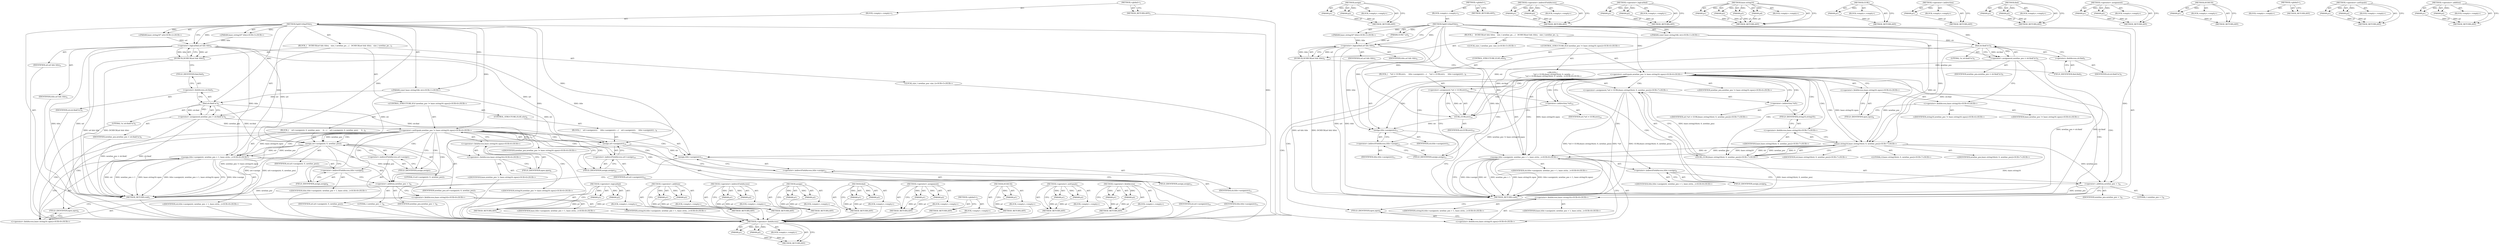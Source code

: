 digraph "&lt;operator&gt;.addition" {
vulnerable_112 [label=<(METHOD,&lt;operator&gt;.fieldAccess)>];
vulnerable_113 [label=<(PARAM,p1)>];
vulnerable_114 [label=<(PARAM,p2)>];
vulnerable_115 [label=<(BLOCK,&lt;empty&gt;,&lt;empty&gt;)>];
vulnerable_116 [label=<(METHOD_RETURN,ANY)>];
vulnerable_6 [label=<(METHOD,&lt;global&gt;)<SUB>1</SUB>>];
vulnerable_7 [label=<(BLOCK,&lt;empty&gt;,&lt;empty&gt;)<SUB>1</SUB>>];
vulnerable_8 [label=<(METHOD,SplitUrlAndTitle)<SUB>1</SUB>>];
vulnerable_9 [label="<(PARAM,const base::string16&amp; str)<SUB>1</SUB>>"];
vulnerable_10 [label="<(PARAM,base::string16* url)<SUB>2</SUB>>"];
vulnerable_11 [label="<(PARAM,base::string16* title)<SUB>3</SUB>>"];
vulnerable_12 [label=<(BLOCK,{
   DCHECK(url &amp;&amp; title);
   size_t newline_po...,{
   DCHECK(url &amp;&amp; title);
   size_t newline_po...)<SUB>3</SUB>>];
vulnerable_13 [label=<(DCHECK,DCHECK(url &amp;&amp; title))<SUB>4</SUB>>];
vulnerable_14 [label=<(&lt;operator&gt;.logicalAnd,url &amp;&amp; title)<SUB>4</SUB>>];
vulnerable_15 [label=<(IDENTIFIER,url,url &amp;&amp; title)<SUB>4</SUB>>];
vulnerable_16 [label=<(IDENTIFIER,title,url &amp;&amp; title)<SUB>4</SUB>>];
vulnerable_17 [label="<(LOCAL,size_t newline_pos: size_t)<SUB>5</SUB>>"];
vulnerable_18 [label=<(&lt;operator&gt;.assignment,newline_pos = str.find('\n'))<SUB>5</SUB>>];
vulnerable_19 [label=<(IDENTIFIER,newline_pos,newline_pos = str.find('\n'))<SUB>5</SUB>>];
vulnerable_20 [label=<(find,str.find('\n'))<SUB>5</SUB>>];
vulnerable_21 [label=<(&lt;operator&gt;.fieldAccess,str.find)<SUB>5</SUB>>];
vulnerable_22 [label=<(IDENTIFIER,str,str.find('\n'))<SUB>5</SUB>>];
vulnerable_23 [label=<(FIELD_IDENTIFIER,find,find)<SUB>5</SUB>>];
vulnerable_24 [label=<(LITERAL,'\n',str.find('\n'))<SUB>5</SUB>>];
vulnerable_25 [label="<(CONTROL_STRUCTURE,IF,if (newline_pos != base::string16::npos))<SUB>6</SUB>>"];
vulnerable_26 [label="<(&lt;operator&gt;.notEquals,newline_pos != base::string16::npos)<SUB>6</SUB>>"];
vulnerable_27 [label="<(IDENTIFIER,newline_pos,newline_pos != base::string16::npos)<SUB>6</SUB>>"];
vulnerable_28 [label="<(&lt;operator&gt;.fieldAccess,base::string16::npos)<SUB>6</SUB>>"];
vulnerable_29 [label="<(&lt;operator&gt;.fieldAccess,base::string16)<SUB>6</SUB>>"];
vulnerable_30 [label="<(IDENTIFIER,base,newline_pos != base::string16::npos)<SUB>6</SUB>>"];
vulnerable_31 [label="<(IDENTIFIER,string16,newline_pos != base::string16::npos)<SUB>6</SUB>>"];
vulnerable_32 [label=<(FIELD_IDENTIFIER,npos,npos)<SUB>6</SUB>>];
vulnerable_33 [label=<(BLOCK,{
    url-&gt;assign(str, 0, newline_pos);
     ti...,{
    url-&gt;assign(str, 0, newline_pos);
     ti...)<SUB>6</SUB>>];
vulnerable_34 [label=<(assign,url-&gt;assign(str, 0, newline_pos))<SUB>7</SUB>>];
vulnerable_35 [label=<(&lt;operator&gt;.indirectFieldAccess,url-&gt;assign)<SUB>7</SUB>>];
vulnerable_36 [label=<(IDENTIFIER,url,url-&gt;assign(str, 0, newline_pos))<SUB>7</SUB>>];
vulnerable_37 [label=<(FIELD_IDENTIFIER,assign,assign)<SUB>7</SUB>>];
vulnerable_38 [label=<(IDENTIFIER,str,url-&gt;assign(str, 0, newline_pos))<SUB>7</SUB>>];
vulnerable_39 [label=<(LITERAL,0,url-&gt;assign(str, 0, newline_pos))<SUB>7</SUB>>];
vulnerable_40 [label=<(IDENTIFIER,newline_pos,url-&gt;assign(str, 0, newline_pos))<SUB>7</SUB>>];
vulnerable_41 [label="<(assign,title-&gt;assign(str, newline_pos + 1, base::strin...)<SUB>8</SUB>>"];
vulnerable_42 [label=<(&lt;operator&gt;.indirectFieldAccess,title-&gt;assign)<SUB>8</SUB>>];
vulnerable_43 [label="<(IDENTIFIER,title,title-&gt;assign(str, newline_pos + 1, base::strin...)<SUB>8</SUB>>"];
vulnerable_44 [label=<(FIELD_IDENTIFIER,assign,assign)<SUB>8</SUB>>];
vulnerable_45 [label="<(IDENTIFIER,str,title-&gt;assign(str, newline_pos + 1, base::strin...)<SUB>8</SUB>>"];
vulnerable_46 [label=<(&lt;operator&gt;.addition,newline_pos + 1)<SUB>8</SUB>>];
vulnerable_47 [label=<(IDENTIFIER,newline_pos,newline_pos + 1)<SUB>8</SUB>>];
vulnerable_48 [label=<(LITERAL,1,newline_pos + 1)<SUB>8</SUB>>];
vulnerable_49 [label="<(&lt;operator&gt;.fieldAccess,base::string16::npos)<SUB>8</SUB>>"];
vulnerable_50 [label="<(&lt;operator&gt;.fieldAccess,base::string16)<SUB>8</SUB>>"];
vulnerable_51 [label="<(IDENTIFIER,base,title-&gt;assign(str, newline_pos + 1, base::strin...)<SUB>8</SUB>>"];
vulnerable_52 [label="<(IDENTIFIER,string16,title-&gt;assign(str, newline_pos + 1, base::strin...)<SUB>8</SUB>>"];
vulnerable_53 [label=<(FIELD_IDENTIFIER,npos,npos)<SUB>8</SUB>>];
vulnerable_54 [label=<(CONTROL_STRUCTURE,ELSE,else)<SUB>9</SUB>>];
vulnerable_55 [label=<(BLOCK,{
    url-&gt;assign(str);
     title-&gt;assign(str)...,{
    url-&gt;assign(str);
     title-&gt;assign(str)...)<SUB>9</SUB>>];
vulnerable_56 [label=<(assign,url-&gt;assign(str))<SUB>10</SUB>>];
vulnerable_57 [label=<(&lt;operator&gt;.indirectFieldAccess,url-&gt;assign)<SUB>10</SUB>>];
vulnerable_58 [label=<(IDENTIFIER,url,url-&gt;assign(str))<SUB>10</SUB>>];
vulnerable_59 [label=<(FIELD_IDENTIFIER,assign,assign)<SUB>10</SUB>>];
vulnerable_60 [label=<(IDENTIFIER,str,url-&gt;assign(str))<SUB>10</SUB>>];
vulnerable_61 [label=<(assign,title-&gt;assign(str))<SUB>11</SUB>>];
vulnerable_62 [label=<(&lt;operator&gt;.indirectFieldAccess,title-&gt;assign)<SUB>11</SUB>>];
vulnerable_63 [label=<(IDENTIFIER,title,title-&gt;assign(str))<SUB>11</SUB>>];
vulnerable_64 [label=<(FIELD_IDENTIFIER,assign,assign)<SUB>11</SUB>>];
vulnerable_65 [label=<(IDENTIFIER,str,title-&gt;assign(str))<SUB>11</SUB>>];
vulnerable_66 [label=<(METHOD_RETURN,void)<SUB>1</SUB>>];
vulnerable_68 [label=<(METHOD_RETURN,ANY)<SUB>1</SUB>>];
vulnerable_97 [label=<(METHOD,&lt;operator&gt;.logicalAnd)>];
vulnerable_98 [label=<(PARAM,p1)>];
vulnerable_99 [label=<(PARAM,p2)>];
vulnerable_100 [label=<(BLOCK,&lt;empty&gt;,&lt;empty&gt;)>];
vulnerable_101 [label=<(METHOD_RETURN,ANY)>];
vulnerable_132 [label=<(METHOD,&lt;operator&gt;.addition)>];
vulnerable_133 [label=<(PARAM,p1)>];
vulnerable_134 [label=<(PARAM,p2)>];
vulnerable_135 [label=<(BLOCK,&lt;empty&gt;,&lt;empty&gt;)>];
vulnerable_136 [label=<(METHOD_RETURN,ANY)>];
vulnerable_127 [label=<(METHOD,&lt;operator&gt;.indirectFieldAccess)>];
vulnerable_128 [label=<(PARAM,p1)>];
vulnerable_129 [label=<(PARAM,p2)>];
vulnerable_130 [label=<(BLOCK,&lt;empty&gt;,&lt;empty&gt;)>];
vulnerable_131 [label=<(METHOD_RETURN,ANY)>];
vulnerable_122 [label=<(METHOD,assign)>];
vulnerable_123 [label=<(PARAM,p1)>];
vulnerable_124 [label=<(PARAM,p2)>];
vulnerable_125 [label=<(BLOCK,&lt;empty&gt;,&lt;empty&gt;)>];
vulnerable_126 [label=<(METHOD_RETURN,ANY)>];
vulnerable_107 [label=<(METHOD,find)>];
vulnerable_108 [label=<(PARAM,p1)>];
vulnerable_109 [label=<(PARAM,p2)>];
vulnerable_110 [label=<(BLOCK,&lt;empty&gt;,&lt;empty&gt;)>];
vulnerable_111 [label=<(METHOD_RETURN,ANY)>];
vulnerable_102 [label=<(METHOD,&lt;operator&gt;.assignment)>];
vulnerable_103 [label=<(PARAM,p1)>];
vulnerable_104 [label=<(PARAM,p2)>];
vulnerable_105 [label=<(BLOCK,&lt;empty&gt;,&lt;empty&gt;)>];
vulnerable_106 [label=<(METHOD_RETURN,ANY)>];
vulnerable_93 [label=<(METHOD,DCHECK)>];
vulnerable_94 [label=<(PARAM,p1)>];
vulnerable_95 [label=<(BLOCK,&lt;empty&gt;,&lt;empty&gt;)>];
vulnerable_96 [label=<(METHOD_RETURN,ANY)>];
vulnerable_87 [label=<(METHOD,&lt;global&gt;)<SUB>1</SUB>>];
vulnerable_88 [label=<(BLOCK,&lt;empty&gt;,&lt;empty&gt;)>];
vulnerable_89 [label=<(METHOD_RETURN,ANY)>];
vulnerable_117 [label=<(METHOD,&lt;operator&gt;.notEquals)>];
vulnerable_118 [label=<(PARAM,p1)>];
vulnerable_119 [label=<(PARAM,p2)>];
vulnerable_120 [label=<(BLOCK,&lt;empty&gt;,&lt;empty&gt;)>];
vulnerable_121 [label=<(METHOD_RETURN,ANY)>];
fixed_120 [label=<(METHOD,&lt;operator&gt;.fieldAccess)>];
fixed_121 [label=<(PARAM,p1)>];
fixed_122 [label=<(PARAM,p2)>];
fixed_123 [label=<(BLOCK,&lt;empty&gt;,&lt;empty&gt;)>];
fixed_124 [label=<(METHOD_RETURN,ANY)>];
fixed_145 [label=<(METHOD,assign)>];
fixed_146 [label=<(PARAM,p1)>];
fixed_147 [label=<(PARAM,p2)>];
fixed_148 [label=<(BLOCK,&lt;empty&gt;,&lt;empty&gt;)>];
fixed_149 [label=<(METHOD_RETURN,ANY)>];
fixed_6 [label=<(METHOD,&lt;global&gt;)<SUB>1</SUB>>];
fixed_7 [label=<(BLOCK,&lt;empty&gt;,&lt;empty&gt;)<SUB>1</SUB>>];
fixed_8 [label=<(METHOD,SplitUrlAndTitle)<SUB>1</SUB>>];
fixed_9 [label="<(PARAM,const base::string16&amp; str)<SUB>1</SUB>>"];
fixed_10 [label=<(PARAM,GURL* url)<SUB>2</SUB>>];
fixed_11 [label="<(PARAM,base::string16* title)<SUB>3</SUB>>"];
fixed_12 [label=<(BLOCK,{
   DCHECK(url &amp;&amp; title);
   size_t newline_po...,{
   DCHECK(url &amp;&amp; title);
   size_t newline_po...)<SUB>3</SUB>>];
fixed_13 [label=<(DCHECK,DCHECK(url &amp;&amp; title))<SUB>4</SUB>>];
fixed_14 [label=<(&lt;operator&gt;.logicalAnd,url &amp;&amp; title)<SUB>4</SUB>>];
fixed_15 [label=<(IDENTIFIER,url,url &amp;&amp; title)<SUB>4</SUB>>];
fixed_16 [label=<(IDENTIFIER,title,url &amp;&amp; title)<SUB>4</SUB>>];
fixed_17 [label="<(LOCAL,size_t newline_pos: size_t)<SUB>5</SUB>>"];
fixed_18 [label=<(&lt;operator&gt;.assignment,newline_pos = str.find('\n'))<SUB>5</SUB>>];
fixed_19 [label=<(IDENTIFIER,newline_pos,newline_pos = str.find('\n'))<SUB>5</SUB>>];
fixed_20 [label=<(find,str.find('\n'))<SUB>5</SUB>>];
fixed_21 [label=<(&lt;operator&gt;.fieldAccess,str.find)<SUB>5</SUB>>];
fixed_22 [label=<(IDENTIFIER,str,str.find('\n'))<SUB>5</SUB>>];
fixed_23 [label=<(FIELD_IDENTIFIER,find,find)<SUB>5</SUB>>];
fixed_24 [label=<(LITERAL,'\n',str.find('\n'))<SUB>5</SUB>>];
fixed_25 [label="<(CONTROL_STRUCTURE,IF,if (newline_pos != base::string16::npos))<SUB>6</SUB>>"];
fixed_26 [label="<(&lt;operator&gt;.notEquals,newline_pos != base::string16::npos)<SUB>6</SUB>>"];
fixed_27 [label="<(IDENTIFIER,newline_pos,newline_pos != base::string16::npos)<SUB>6</SUB>>"];
fixed_28 [label="<(&lt;operator&gt;.fieldAccess,base::string16::npos)<SUB>6</SUB>>"];
fixed_29 [label="<(&lt;operator&gt;.fieldAccess,base::string16)<SUB>6</SUB>>"];
fixed_30 [label="<(IDENTIFIER,base,newline_pos != base::string16::npos)<SUB>6</SUB>>"];
fixed_31 [label="<(IDENTIFIER,string16,newline_pos != base::string16::npos)<SUB>6</SUB>>"];
fixed_32 [label=<(FIELD_IDENTIFIER,npos,npos)<SUB>6</SUB>>];
fixed_33 [label="<(BLOCK,{
    *url = GURL(base::string16(str, 0, newlin...,{
    *url = GURL(base::string16(str, 0, newlin...)<SUB>6</SUB>>"];
fixed_34 [label="<(&lt;operator&gt;.assignment,*url = GURL(base::string16(str, 0, newline_pos)))<SUB>7</SUB>>"];
fixed_35 [label=<(&lt;operator&gt;.indirection,*url)<SUB>7</SUB>>];
fixed_36 [label="<(IDENTIFIER,url,*url = GURL(base::string16(str, 0, newline_pos)))<SUB>7</SUB>>"];
fixed_37 [label="<(GURL,GURL(base::string16(str, 0, newline_pos)))<SUB>7</SUB>>"];
fixed_38 [label="<(base.string16,base::string16(str, 0, newline_pos))<SUB>7</SUB>>"];
fixed_39 [label="<(&lt;operator&gt;.fieldAccess,base::string16)<SUB>7</SUB>>"];
fixed_40 [label="<(IDENTIFIER,base,base::string16(str, 0, newline_pos))<SUB>7</SUB>>"];
fixed_41 [label=<(FIELD_IDENTIFIER,string16,string16)<SUB>7</SUB>>];
fixed_42 [label="<(IDENTIFIER,str,base::string16(str, 0, newline_pos))<SUB>7</SUB>>"];
fixed_43 [label="<(LITERAL,0,base::string16(str, 0, newline_pos))<SUB>7</SUB>>"];
fixed_44 [label="<(IDENTIFIER,newline_pos,base::string16(str, 0, newline_pos))<SUB>7</SUB>>"];
fixed_45 [label="<(assign,title-&gt;assign(str, newline_pos + 1, base::strin...)<SUB>8</SUB>>"];
fixed_46 [label=<(&lt;operator&gt;.indirectFieldAccess,title-&gt;assign)<SUB>8</SUB>>];
fixed_47 [label="<(IDENTIFIER,title,title-&gt;assign(str, newline_pos + 1, base::strin...)<SUB>8</SUB>>"];
fixed_48 [label=<(FIELD_IDENTIFIER,assign,assign)<SUB>8</SUB>>];
fixed_49 [label="<(IDENTIFIER,str,title-&gt;assign(str, newline_pos + 1, base::strin...)<SUB>8</SUB>>"];
fixed_50 [label=<(&lt;operator&gt;.addition,newline_pos + 1)<SUB>8</SUB>>];
fixed_51 [label=<(IDENTIFIER,newline_pos,newline_pos + 1)<SUB>8</SUB>>];
fixed_52 [label=<(LITERAL,1,newline_pos + 1)<SUB>8</SUB>>];
fixed_53 [label="<(&lt;operator&gt;.fieldAccess,base::string16::npos)<SUB>8</SUB>>"];
fixed_54 [label="<(&lt;operator&gt;.fieldAccess,base::string16)<SUB>8</SUB>>"];
fixed_55 [label="<(IDENTIFIER,base,title-&gt;assign(str, newline_pos + 1, base::strin...)<SUB>8</SUB>>"];
fixed_56 [label="<(IDENTIFIER,string16,title-&gt;assign(str, newline_pos + 1, base::strin...)<SUB>8</SUB>>"];
fixed_57 [label=<(FIELD_IDENTIFIER,npos,npos)<SUB>8</SUB>>];
fixed_58 [label=<(CONTROL_STRUCTURE,ELSE,else)<SUB>9</SUB>>];
fixed_59 [label=<(BLOCK,{
    *url = GURL(str);
     title-&gt;assign(str)...,{
    *url = GURL(str);
     title-&gt;assign(str)...)<SUB>9</SUB>>];
fixed_60 [label=<(&lt;operator&gt;.assignment,*url = GURL(str))<SUB>10</SUB>>];
fixed_61 [label=<(&lt;operator&gt;.indirection,*url)<SUB>10</SUB>>];
fixed_62 [label=<(IDENTIFIER,url,*url = GURL(str))<SUB>10</SUB>>];
fixed_63 [label=<(GURL,GURL(str))<SUB>10</SUB>>];
fixed_64 [label=<(IDENTIFIER,str,GURL(str))<SUB>10</SUB>>];
fixed_65 [label=<(assign,title-&gt;assign(str))<SUB>11</SUB>>];
fixed_66 [label=<(&lt;operator&gt;.indirectFieldAccess,title-&gt;assign)<SUB>11</SUB>>];
fixed_67 [label=<(IDENTIFIER,title,title-&gt;assign(str))<SUB>11</SUB>>];
fixed_68 [label=<(FIELD_IDENTIFIER,assign,assign)<SUB>11</SUB>>];
fixed_69 [label=<(IDENTIFIER,str,title-&gt;assign(str))<SUB>11</SUB>>];
fixed_70 [label=<(METHOD_RETURN,void)<SUB>1</SUB>>];
fixed_72 [label=<(METHOD_RETURN,ANY)<SUB>1</SUB>>];
fixed_150 [label=<(METHOD,&lt;operator&gt;.indirectFieldAccess)>];
fixed_151 [label=<(PARAM,p1)>];
fixed_152 [label=<(PARAM,p2)>];
fixed_153 [label=<(BLOCK,&lt;empty&gt;,&lt;empty&gt;)>];
fixed_154 [label=<(METHOD_RETURN,ANY)>];
fixed_105 [label=<(METHOD,&lt;operator&gt;.logicalAnd)>];
fixed_106 [label=<(PARAM,p1)>];
fixed_107 [label=<(PARAM,p2)>];
fixed_108 [label=<(BLOCK,&lt;empty&gt;,&lt;empty&gt;)>];
fixed_109 [label=<(METHOD_RETURN,ANY)>];
fixed_138 [label=<(METHOD,base.string16)>];
fixed_139 [label=<(PARAM,p1)>];
fixed_140 [label=<(PARAM,p2)>];
fixed_141 [label=<(PARAM,p3)>];
fixed_142 [label=<(PARAM,p4)>];
fixed_143 [label=<(BLOCK,&lt;empty&gt;,&lt;empty&gt;)>];
fixed_144 [label=<(METHOD_RETURN,ANY)>];
fixed_134 [label=<(METHOD,GURL)>];
fixed_135 [label=<(PARAM,p1)>];
fixed_136 [label=<(BLOCK,&lt;empty&gt;,&lt;empty&gt;)>];
fixed_137 [label=<(METHOD_RETURN,ANY)>];
fixed_130 [label=<(METHOD,&lt;operator&gt;.indirection)>];
fixed_131 [label=<(PARAM,p1)>];
fixed_132 [label=<(BLOCK,&lt;empty&gt;,&lt;empty&gt;)>];
fixed_133 [label=<(METHOD_RETURN,ANY)>];
fixed_115 [label=<(METHOD,find)>];
fixed_116 [label=<(PARAM,p1)>];
fixed_117 [label=<(PARAM,p2)>];
fixed_118 [label=<(BLOCK,&lt;empty&gt;,&lt;empty&gt;)>];
fixed_119 [label=<(METHOD_RETURN,ANY)>];
fixed_110 [label=<(METHOD,&lt;operator&gt;.assignment)>];
fixed_111 [label=<(PARAM,p1)>];
fixed_112 [label=<(PARAM,p2)>];
fixed_113 [label=<(BLOCK,&lt;empty&gt;,&lt;empty&gt;)>];
fixed_114 [label=<(METHOD_RETURN,ANY)>];
fixed_101 [label=<(METHOD,DCHECK)>];
fixed_102 [label=<(PARAM,p1)>];
fixed_103 [label=<(BLOCK,&lt;empty&gt;,&lt;empty&gt;)>];
fixed_104 [label=<(METHOD_RETURN,ANY)>];
fixed_95 [label=<(METHOD,&lt;global&gt;)<SUB>1</SUB>>];
fixed_96 [label=<(BLOCK,&lt;empty&gt;,&lt;empty&gt;)>];
fixed_97 [label=<(METHOD_RETURN,ANY)>];
fixed_125 [label=<(METHOD,&lt;operator&gt;.notEquals)>];
fixed_126 [label=<(PARAM,p1)>];
fixed_127 [label=<(PARAM,p2)>];
fixed_128 [label=<(BLOCK,&lt;empty&gt;,&lt;empty&gt;)>];
fixed_129 [label=<(METHOD_RETURN,ANY)>];
fixed_155 [label=<(METHOD,&lt;operator&gt;.addition)>];
fixed_156 [label=<(PARAM,p1)>];
fixed_157 [label=<(PARAM,p2)>];
fixed_158 [label=<(BLOCK,&lt;empty&gt;,&lt;empty&gt;)>];
fixed_159 [label=<(METHOD_RETURN,ANY)>];
vulnerable_112 -> vulnerable_113  [key=0, label="AST: "];
vulnerable_112 -> vulnerable_113  [key=1, label="DDG: "];
vulnerable_112 -> vulnerable_115  [key=0, label="AST: "];
vulnerable_112 -> vulnerable_114  [key=0, label="AST: "];
vulnerable_112 -> vulnerable_114  [key=1, label="DDG: "];
vulnerable_112 -> vulnerable_116  [key=0, label="AST: "];
vulnerable_112 -> vulnerable_116  [key=1, label="CFG: "];
vulnerable_113 -> vulnerable_116  [key=0, label="DDG: p1"];
vulnerable_114 -> vulnerable_116  [key=0, label="DDG: p2"];
vulnerable_115 -> fixed_120  [key=0];
vulnerable_116 -> fixed_120  [key=0];
vulnerable_6 -> vulnerable_7  [key=0, label="AST: "];
vulnerable_6 -> vulnerable_68  [key=0, label="AST: "];
vulnerable_6 -> vulnerable_68  [key=1, label="CFG: "];
vulnerable_7 -> vulnerable_8  [key=0, label="AST: "];
vulnerable_8 -> vulnerable_9  [key=0, label="AST: "];
vulnerable_8 -> vulnerable_9  [key=1, label="DDG: "];
vulnerable_8 -> vulnerable_10  [key=0, label="AST: "];
vulnerable_8 -> vulnerable_10  [key=1, label="DDG: "];
vulnerable_8 -> vulnerable_11  [key=0, label="AST: "];
vulnerable_8 -> vulnerable_11  [key=1, label="DDG: "];
vulnerable_8 -> vulnerable_12  [key=0, label="AST: "];
vulnerable_8 -> vulnerable_66  [key=0, label="AST: "];
vulnerable_8 -> vulnerable_14  [key=0, label="CFG: "];
vulnerable_8 -> vulnerable_14  [key=1, label="DDG: "];
vulnerable_8 -> vulnerable_20  [key=0, label="DDG: "];
vulnerable_8 -> vulnerable_26  [key=0, label="DDG: "];
vulnerable_8 -> vulnerable_34  [key=0, label="DDG: "];
vulnerable_8 -> vulnerable_41  [key=0, label="DDG: "];
vulnerable_8 -> vulnerable_46  [key=0, label="DDG: "];
vulnerable_8 -> vulnerable_56  [key=0, label="DDG: "];
vulnerable_8 -> vulnerable_61  [key=0, label="DDG: "];
vulnerable_9 -> vulnerable_20  [key=0, label="DDG: str"];
vulnerable_9 -> vulnerable_34  [key=0, label="DDG: str"];
vulnerable_9 -> vulnerable_56  [key=0, label="DDG: str"];
vulnerable_10 -> vulnerable_14  [key=0, label="DDG: url"];
vulnerable_11 -> vulnerable_14  [key=0, label="DDG: title"];
vulnerable_12 -> vulnerable_13  [key=0, label="AST: "];
vulnerable_12 -> vulnerable_17  [key=0, label="AST: "];
vulnerable_12 -> vulnerable_18  [key=0, label="AST: "];
vulnerable_12 -> vulnerable_25  [key=0, label="AST: "];
vulnerable_13 -> vulnerable_14  [key=0, label="AST: "];
vulnerable_13 -> vulnerable_23  [key=0, label="CFG: "];
vulnerable_13 -> vulnerable_66  [key=0, label="DDG: url &amp;&amp; title"];
vulnerable_13 -> vulnerable_66  [key=1, label="DDG: DCHECK(url &amp;&amp; title)"];
vulnerable_14 -> vulnerable_15  [key=0, label="AST: "];
vulnerable_14 -> vulnerable_16  [key=0, label="AST: "];
vulnerable_14 -> vulnerable_13  [key=0, label="CFG: "];
vulnerable_14 -> vulnerable_13  [key=1, label="DDG: url"];
vulnerable_14 -> vulnerable_13  [key=2, label="DDG: title"];
vulnerable_14 -> vulnerable_66  [key=0, label="DDG: url"];
vulnerable_14 -> vulnerable_66  [key=1, label="DDG: title"];
vulnerable_14 -> vulnerable_34  [key=0, label="DDG: url"];
vulnerable_14 -> vulnerable_41  [key=0, label="DDG: title"];
vulnerable_14 -> vulnerable_56  [key=0, label="DDG: url"];
vulnerable_14 -> vulnerable_61  [key=0, label="DDG: title"];
vulnerable_15 -> fixed_120  [key=0];
vulnerable_16 -> fixed_120  [key=0];
vulnerable_17 -> fixed_120  [key=0];
vulnerable_18 -> vulnerable_19  [key=0, label="AST: "];
vulnerable_18 -> vulnerable_20  [key=0, label="AST: "];
vulnerable_18 -> vulnerable_29  [key=0, label="CFG: "];
vulnerable_18 -> vulnerable_66  [key=0, label="DDG: str.find('\n')"];
vulnerable_18 -> vulnerable_66  [key=1, label="DDG: newline_pos = str.find('\n')"];
vulnerable_18 -> vulnerable_26  [key=0, label="DDG: newline_pos"];
vulnerable_19 -> fixed_120  [key=0];
vulnerable_20 -> vulnerable_21  [key=0, label="AST: "];
vulnerable_20 -> vulnerable_24  [key=0, label="AST: "];
vulnerable_20 -> vulnerable_18  [key=0, label="CFG: "];
vulnerable_20 -> vulnerable_18  [key=1, label="DDG: str.find"];
vulnerable_20 -> vulnerable_18  [key=2, label="DDG: '\n'"];
vulnerable_20 -> vulnerable_34  [key=0, label="DDG: str.find"];
vulnerable_20 -> vulnerable_56  [key=0, label="DDG: str.find"];
vulnerable_21 -> vulnerable_22  [key=0, label="AST: "];
vulnerable_21 -> vulnerable_23  [key=0, label="AST: "];
vulnerable_21 -> vulnerable_20  [key=0, label="CFG: "];
vulnerable_22 -> fixed_120  [key=0];
vulnerable_23 -> vulnerable_21  [key=0, label="CFG: "];
vulnerable_24 -> fixed_120  [key=0];
vulnerable_25 -> vulnerable_26  [key=0, label="AST: "];
vulnerable_25 -> vulnerable_33  [key=0, label="AST: "];
vulnerable_25 -> vulnerable_54  [key=0, label="AST: "];
vulnerable_26 -> vulnerable_27  [key=0, label="AST: "];
vulnerable_26 -> vulnerable_28  [key=0, label="AST: "];
vulnerable_26 -> vulnerable_37  [key=0, label="CFG: "];
vulnerable_26 -> vulnerable_37  [key=1, label="CDG: "];
vulnerable_26 -> vulnerable_59  [key=0, label="CFG: "];
vulnerable_26 -> vulnerable_59  [key=1, label="CDG: "];
vulnerable_26 -> vulnerable_66  [key=0, label="DDG: newline_pos != base::string16::npos"];
vulnerable_26 -> vulnerable_34  [key=0, label="DDG: newline_pos"];
vulnerable_26 -> vulnerable_34  [key=1, label="CDG: "];
vulnerable_26 -> vulnerable_41  [key=0, label="DDG: base::string16::npos"];
vulnerable_26 -> vulnerable_41  [key=1, label="CDG: "];
vulnerable_26 -> vulnerable_49  [key=0, label="CDG: "];
vulnerable_26 -> vulnerable_61  [key=0, label="CDG: "];
vulnerable_26 -> vulnerable_64  [key=0, label="CDG: "];
vulnerable_26 -> vulnerable_42  [key=0, label="CDG: "];
vulnerable_26 -> vulnerable_57  [key=0, label="CDG: "];
vulnerable_26 -> vulnerable_46  [key=0, label="CDG: "];
vulnerable_26 -> vulnerable_53  [key=0, label="CDG: "];
vulnerable_26 -> vulnerable_56  [key=0, label="CDG: "];
vulnerable_26 -> vulnerable_50  [key=0, label="CDG: "];
vulnerable_26 -> vulnerable_44  [key=0, label="CDG: "];
vulnerable_26 -> vulnerable_35  [key=0, label="CDG: "];
vulnerable_26 -> vulnerable_62  [key=0, label="CDG: "];
vulnerable_27 -> fixed_120  [key=0];
vulnerable_28 -> vulnerable_29  [key=0, label="AST: "];
vulnerable_28 -> vulnerable_32  [key=0, label="AST: "];
vulnerable_28 -> vulnerable_26  [key=0, label="CFG: "];
vulnerable_29 -> vulnerable_30  [key=0, label="AST: "];
vulnerable_29 -> vulnerable_31  [key=0, label="AST: "];
vulnerable_29 -> vulnerable_32  [key=0, label="CFG: "];
vulnerable_30 -> fixed_120  [key=0];
vulnerable_31 -> fixed_120  [key=0];
vulnerable_32 -> vulnerable_28  [key=0, label="CFG: "];
vulnerable_33 -> vulnerable_34  [key=0, label="AST: "];
vulnerable_33 -> vulnerable_41  [key=0, label="AST: "];
vulnerable_34 -> vulnerable_35  [key=0, label="AST: "];
vulnerable_34 -> vulnerable_38  [key=0, label="AST: "];
vulnerable_34 -> vulnerable_39  [key=0, label="AST: "];
vulnerable_34 -> vulnerable_40  [key=0, label="AST: "];
vulnerable_34 -> vulnerable_44  [key=0, label="CFG: "];
vulnerable_34 -> vulnerable_66  [key=0, label="DDG: url-&gt;assign"];
vulnerable_34 -> vulnerable_66  [key=1, label="DDG: url-&gt;assign(str, 0, newline_pos)"];
vulnerable_34 -> vulnerable_41  [key=0, label="DDG: str"];
vulnerable_34 -> vulnerable_41  [key=1, label="DDG: newline_pos"];
vulnerable_34 -> vulnerable_46  [key=0, label="DDG: newline_pos"];
vulnerable_35 -> vulnerable_36  [key=0, label="AST: "];
vulnerable_35 -> vulnerable_37  [key=0, label="AST: "];
vulnerable_35 -> vulnerable_34  [key=0, label="CFG: "];
vulnerable_36 -> fixed_120  [key=0];
vulnerable_37 -> vulnerable_35  [key=0, label="CFG: "];
vulnerable_38 -> fixed_120  [key=0];
vulnerable_39 -> fixed_120  [key=0];
vulnerable_40 -> fixed_120  [key=0];
vulnerable_41 -> vulnerable_42  [key=0, label="AST: "];
vulnerable_41 -> vulnerable_45  [key=0, label="AST: "];
vulnerable_41 -> vulnerable_46  [key=0, label="AST: "];
vulnerable_41 -> vulnerable_49  [key=0, label="AST: "];
vulnerable_41 -> vulnerable_66  [key=0, label="CFG: "];
vulnerable_41 -> vulnerable_66  [key=1, label="DDG: title-&gt;assign"];
vulnerable_41 -> vulnerable_66  [key=2, label="DDG: str"];
vulnerable_41 -> vulnerable_66  [key=3, label="DDG: newline_pos + 1"];
vulnerable_41 -> vulnerable_66  [key=4, label="DDG: base::string16::npos"];
vulnerable_41 -> vulnerable_66  [key=5, label="DDG: title-&gt;assign(str, newline_pos + 1, base::string16::npos)"];
vulnerable_42 -> vulnerable_43  [key=0, label="AST: "];
vulnerable_42 -> vulnerable_44  [key=0, label="AST: "];
vulnerable_42 -> vulnerable_46  [key=0, label="CFG: "];
vulnerable_43 -> fixed_120  [key=0];
vulnerable_44 -> vulnerable_42  [key=0, label="CFG: "];
vulnerable_45 -> fixed_120  [key=0];
vulnerable_46 -> vulnerable_47  [key=0, label="AST: "];
vulnerable_46 -> vulnerable_48  [key=0, label="AST: "];
vulnerable_46 -> vulnerable_50  [key=0, label="CFG: "];
vulnerable_46 -> vulnerable_66  [key=0, label="DDG: newline_pos"];
vulnerable_47 -> fixed_120  [key=0];
vulnerable_48 -> fixed_120  [key=0];
vulnerable_49 -> vulnerable_50  [key=0, label="AST: "];
vulnerable_49 -> vulnerable_53  [key=0, label="AST: "];
vulnerable_49 -> vulnerable_41  [key=0, label="CFG: "];
vulnerable_50 -> vulnerable_51  [key=0, label="AST: "];
vulnerable_50 -> vulnerable_52  [key=0, label="AST: "];
vulnerable_50 -> vulnerable_53  [key=0, label="CFG: "];
vulnerable_51 -> fixed_120  [key=0];
vulnerable_52 -> fixed_120  [key=0];
vulnerable_53 -> vulnerable_49  [key=0, label="CFG: "];
vulnerable_54 -> vulnerable_55  [key=0, label="AST: "];
vulnerable_55 -> vulnerable_56  [key=0, label="AST: "];
vulnerable_55 -> vulnerable_61  [key=0, label="AST: "];
vulnerable_56 -> vulnerable_57  [key=0, label="AST: "];
vulnerable_56 -> vulnerable_60  [key=0, label="AST: "];
vulnerable_56 -> vulnerable_64  [key=0, label="CFG: "];
vulnerable_56 -> vulnerable_61  [key=0, label="DDG: str"];
vulnerable_57 -> vulnerable_58  [key=0, label="AST: "];
vulnerable_57 -> vulnerable_59  [key=0, label="AST: "];
vulnerable_57 -> vulnerable_56  [key=0, label="CFG: "];
vulnerable_58 -> fixed_120  [key=0];
vulnerable_59 -> vulnerable_57  [key=0, label="CFG: "];
vulnerable_60 -> fixed_120  [key=0];
vulnerable_61 -> vulnerable_62  [key=0, label="AST: "];
vulnerable_61 -> vulnerable_65  [key=0, label="AST: "];
vulnerable_61 -> vulnerable_66  [key=0, label="CFG: "];
vulnerable_62 -> vulnerable_63  [key=0, label="AST: "];
vulnerable_62 -> vulnerable_64  [key=0, label="AST: "];
vulnerable_62 -> vulnerable_61  [key=0, label="CFG: "];
vulnerable_63 -> fixed_120  [key=0];
vulnerable_64 -> vulnerable_62  [key=0, label="CFG: "];
vulnerable_65 -> fixed_120  [key=0];
vulnerable_66 -> fixed_120  [key=0];
vulnerable_68 -> fixed_120  [key=0];
vulnerable_97 -> vulnerable_98  [key=0, label="AST: "];
vulnerable_97 -> vulnerable_98  [key=1, label="DDG: "];
vulnerable_97 -> vulnerable_100  [key=0, label="AST: "];
vulnerable_97 -> vulnerable_99  [key=0, label="AST: "];
vulnerable_97 -> vulnerable_99  [key=1, label="DDG: "];
vulnerable_97 -> vulnerable_101  [key=0, label="AST: "];
vulnerable_97 -> vulnerable_101  [key=1, label="CFG: "];
vulnerable_98 -> vulnerable_101  [key=0, label="DDG: p1"];
vulnerable_99 -> vulnerable_101  [key=0, label="DDG: p2"];
vulnerable_100 -> fixed_120  [key=0];
vulnerable_101 -> fixed_120  [key=0];
vulnerable_132 -> vulnerable_133  [key=0, label="AST: "];
vulnerable_132 -> vulnerable_133  [key=1, label="DDG: "];
vulnerable_132 -> vulnerable_135  [key=0, label="AST: "];
vulnerable_132 -> vulnerable_134  [key=0, label="AST: "];
vulnerable_132 -> vulnerable_134  [key=1, label="DDG: "];
vulnerable_132 -> vulnerable_136  [key=0, label="AST: "];
vulnerable_132 -> vulnerable_136  [key=1, label="CFG: "];
vulnerable_133 -> vulnerable_136  [key=0, label="DDG: p1"];
vulnerable_134 -> vulnerable_136  [key=0, label="DDG: p2"];
vulnerable_135 -> fixed_120  [key=0];
vulnerable_136 -> fixed_120  [key=0];
vulnerable_127 -> vulnerable_128  [key=0, label="AST: "];
vulnerable_127 -> vulnerable_128  [key=1, label="DDG: "];
vulnerable_127 -> vulnerable_130  [key=0, label="AST: "];
vulnerable_127 -> vulnerable_129  [key=0, label="AST: "];
vulnerable_127 -> vulnerable_129  [key=1, label="DDG: "];
vulnerable_127 -> vulnerable_131  [key=0, label="AST: "];
vulnerable_127 -> vulnerable_131  [key=1, label="CFG: "];
vulnerable_128 -> vulnerable_131  [key=0, label="DDG: p1"];
vulnerable_129 -> vulnerable_131  [key=0, label="DDG: p2"];
vulnerable_130 -> fixed_120  [key=0];
vulnerable_131 -> fixed_120  [key=0];
vulnerable_122 -> vulnerable_123  [key=0, label="AST: "];
vulnerable_122 -> vulnerable_123  [key=1, label="DDG: "];
vulnerable_122 -> vulnerable_125  [key=0, label="AST: "];
vulnerable_122 -> vulnerable_124  [key=0, label="AST: "];
vulnerable_122 -> vulnerable_124  [key=1, label="DDG: "];
vulnerable_122 -> vulnerable_126  [key=0, label="AST: "];
vulnerable_122 -> vulnerable_126  [key=1, label="CFG: "];
vulnerable_123 -> vulnerable_126  [key=0, label="DDG: p1"];
vulnerable_124 -> vulnerable_126  [key=0, label="DDG: p2"];
vulnerable_125 -> fixed_120  [key=0];
vulnerable_126 -> fixed_120  [key=0];
vulnerable_107 -> vulnerable_108  [key=0, label="AST: "];
vulnerable_107 -> vulnerable_108  [key=1, label="DDG: "];
vulnerable_107 -> vulnerable_110  [key=0, label="AST: "];
vulnerable_107 -> vulnerable_109  [key=0, label="AST: "];
vulnerable_107 -> vulnerable_109  [key=1, label="DDG: "];
vulnerable_107 -> vulnerable_111  [key=0, label="AST: "];
vulnerable_107 -> vulnerable_111  [key=1, label="CFG: "];
vulnerable_108 -> vulnerable_111  [key=0, label="DDG: p1"];
vulnerable_109 -> vulnerable_111  [key=0, label="DDG: p2"];
vulnerable_110 -> fixed_120  [key=0];
vulnerable_111 -> fixed_120  [key=0];
vulnerable_102 -> vulnerable_103  [key=0, label="AST: "];
vulnerable_102 -> vulnerable_103  [key=1, label="DDG: "];
vulnerable_102 -> vulnerable_105  [key=0, label="AST: "];
vulnerable_102 -> vulnerable_104  [key=0, label="AST: "];
vulnerable_102 -> vulnerable_104  [key=1, label="DDG: "];
vulnerable_102 -> vulnerable_106  [key=0, label="AST: "];
vulnerable_102 -> vulnerable_106  [key=1, label="CFG: "];
vulnerable_103 -> vulnerable_106  [key=0, label="DDG: p1"];
vulnerable_104 -> vulnerable_106  [key=0, label="DDG: p2"];
vulnerable_105 -> fixed_120  [key=0];
vulnerable_106 -> fixed_120  [key=0];
vulnerable_93 -> vulnerable_94  [key=0, label="AST: "];
vulnerable_93 -> vulnerable_94  [key=1, label="DDG: "];
vulnerable_93 -> vulnerable_95  [key=0, label="AST: "];
vulnerable_93 -> vulnerable_96  [key=0, label="AST: "];
vulnerable_93 -> vulnerable_96  [key=1, label="CFG: "];
vulnerable_94 -> vulnerable_96  [key=0, label="DDG: p1"];
vulnerable_95 -> fixed_120  [key=0];
vulnerable_96 -> fixed_120  [key=0];
vulnerable_87 -> vulnerable_88  [key=0, label="AST: "];
vulnerable_87 -> vulnerable_89  [key=0, label="AST: "];
vulnerable_87 -> vulnerable_89  [key=1, label="CFG: "];
vulnerable_88 -> fixed_120  [key=0];
vulnerable_89 -> fixed_120  [key=0];
vulnerable_117 -> vulnerable_118  [key=0, label="AST: "];
vulnerable_117 -> vulnerable_118  [key=1, label="DDG: "];
vulnerable_117 -> vulnerable_120  [key=0, label="AST: "];
vulnerable_117 -> vulnerable_119  [key=0, label="AST: "];
vulnerable_117 -> vulnerable_119  [key=1, label="DDG: "];
vulnerable_117 -> vulnerable_121  [key=0, label="AST: "];
vulnerable_117 -> vulnerable_121  [key=1, label="CFG: "];
vulnerable_118 -> vulnerable_121  [key=0, label="DDG: p1"];
vulnerable_119 -> vulnerable_121  [key=0, label="DDG: p2"];
vulnerable_120 -> fixed_120  [key=0];
vulnerable_121 -> fixed_120  [key=0];
fixed_120 -> fixed_121  [key=0, label="AST: "];
fixed_120 -> fixed_121  [key=1, label="DDG: "];
fixed_120 -> fixed_123  [key=0, label="AST: "];
fixed_120 -> fixed_122  [key=0, label="AST: "];
fixed_120 -> fixed_122  [key=1, label="DDG: "];
fixed_120 -> fixed_124  [key=0, label="AST: "];
fixed_120 -> fixed_124  [key=1, label="CFG: "];
fixed_121 -> fixed_124  [key=0, label="DDG: p1"];
fixed_122 -> fixed_124  [key=0, label="DDG: p2"];
fixed_145 -> fixed_146  [key=0, label="AST: "];
fixed_145 -> fixed_146  [key=1, label="DDG: "];
fixed_145 -> fixed_148  [key=0, label="AST: "];
fixed_145 -> fixed_147  [key=0, label="AST: "];
fixed_145 -> fixed_147  [key=1, label="DDG: "];
fixed_145 -> fixed_149  [key=0, label="AST: "];
fixed_145 -> fixed_149  [key=1, label="CFG: "];
fixed_146 -> fixed_149  [key=0, label="DDG: p1"];
fixed_147 -> fixed_149  [key=0, label="DDG: p2"];
fixed_6 -> fixed_7  [key=0, label="AST: "];
fixed_6 -> fixed_72  [key=0, label="AST: "];
fixed_6 -> fixed_72  [key=1, label="CFG: "];
fixed_7 -> fixed_8  [key=0, label="AST: "];
fixed_8 -> fixed_9  [key=0, label="AST: "];
fixed_8 -> fixed_9  [key=1, label="DDG: "];
fixed_8 -> fixed_10  [key=0, label="AST: "];
fixed_8 -> fixed_10  [key=1, label="DDG: "];
fixed_8 -> fixed_11  [key=0, label="AST: "];
fixed_8 -> fixed_11  [key=1, label="DDG: "];
fixed_8 -> fixed_12  [key=0, label="AST: "];
fixed_8 -> fixed_70  [key=0, label="AST: "];
fixed_8 -> fixed_14  [key=0, label="CFG: "];
fixed_8 -> fixed_14  [key=1, label="DDG: "];
fixed_8 -> fixed_20  [key=0, label="DDG: "];
fixed_8 -> fixed_26  [key=0, label="DDG: "];
fixed_8 -> fixed_45  [key=0, label="DDG: "];
fixed_8 -> fixed_50  [key=0, label="DDG: "];
fixed_8 -> fixed_65  [key=0, label="DDG: "];
fixed_8 -> fixed_38  [key=0, label="DDG: "];
fixed_8 -> fixed_63  [key=0, label="DDG: "];
fixed_9 -> fixed_20  [key=0, label="DDG: str"];
fixed_9 -> fixed_38  [key=0, label="DDG: str"];
fixed_9 -> fixed_63  [key=0, label="DDG: str"];
fixed_10 -> fixed_14  [key=0, label="DDG: url"];
fixed_11 -> fixed_14  [key=0, label="DDG: title"];
fixed_12 -> fixed_13  [key=0, label="AST: "];
fixed_12 -> fixed_17  [key=0, label="AST: "];
fixed_12 -> fixed_18  [key=0, label="AST: "];
fixed_12 -> fixed_25  [key=0, label="AST: "];
fixed_13 -> fixed_14  [key=0, label="AST: "];
fixed_13 -> fixed_23  [key=0, label="CFG: "];
fixed_13 -> fixed_70  [key=0, label="DDG: url &amp;&amp; title"];
fixed_13 -> fixed_70  [key=1, label="DDG: DCHECK(url &amp;&amp; title)"];
fixed_14 -> fixed_15  [key=0, label="AST: "];
fixed_14 -> fixed_16  [key=0, label="AST: "];
fixed_14 -> fixed_13  [key=0, label="CFG: "];
fixed_14 -> fixed_13  [key=1, label="DDG: url"];
fixed_14 -> fixed_13  [key=2, label="DDG: title"];
fixed_14 -> fixed_70  [key=0, label="DDG: url"];
fixed_14 -> fixed_70  [key=1, label="DDG: title"];
fixed_14 -> fixed_45  [key=0, label="DDG: title"];
fixed_14 -> fixed_65  [key=0, label="DDG: title"];
fixed_18 -> fixed_19  [key=0, label="AST: "];
fixed_18 -> fixed_20  [key=0, label="AST: "];
fixed_18 -> fixed_29  [key=0, label="CFG: "];
fixed_18 -> fixed_70  [key=0, label="DDG: str.find('\n')"];
fixed_18 -> fixed_70  [key=1, label="DDG: newline_pos = str.find('\n')"];
fixed_18 -> fixed_26  [key=0, label="DDG: newline_pos"];
fixed_20 -> fixed_21  [key=0, label="AST: "];
fixed_20 -> fixed_24  [key=0, label="AST: "];
fixed_20 -> fixed_18  [key=0, label="CFG: "];
fixed_20 -> fixed_18  [key=1, label="DDG: str.find"];
fixed_20 -> fixed_18  [key=2, label="DDG: '\n'"];
fixed_20 -> fixed_38  [key=0, label="DDG: str.find"];
fixed_20 -> fixed_63  [key=0, label="DDG: str.find"];
fixed_21 -> fixed_22  [key=0, label="AST: "];
fixed_21 -> fixed_23  [key=0, label="AST: "];
fixed_21 -> fixed_20  [key=0, label="CFG: "];
fixed_23 -> fixed_21  [key=0, label="CFG: "];
fixed_25 -> fixed_26  [key=0, label="AST: "];
fixed_25 -> fixed_33  [key=0, label="AST: "];
fixed_25 -> fixed_58  [key=0, label="AST: "];
fixed_26 -> fixed_27  [key=0, label="AST: "];
fixed_26 -> fixed_28  [key=0, label="AST: "];
fixed_26 -> fixed_35  [key=0, label="CFG: "];
fixed_26 -> fixed_35  [key=1, label="CDG: "];
fixed_26 -> fixed_61  [key=0, label="CFG: "];
fixed_26 -> fixed_61  [key=1, label="CDG: "];
fixed_26 -> fixed_70  [key=0, label="DDG: newline_pos != base::string16::npos"];
fixed_26 -> fixed_45  [key=0, label="DDG: base::string16::npos"];
fixed_26 -> fixed_45  [key=1, label="CDG: "];
fixed_26 -> fixed_38  [key=0, label="DDG: base::string16::npos"];
fixed_26 -> fixed_38  [key=1, label="DDG: newline_pos"];
fixed_26 -> fixed_38  [key=2, label="CDG: "];
fixed_26 -> fixed_34  [key=0, label="CDG: "];
fixed_26 -> fixed_48  [key=0, label="CDG: "];
fixed_26 -> fixed_68  [key=0, label="CDG: "];
fixed_26 -> fixed_60  [key=0, label="CDG: "];
fixed_26 -> fixed_57  [key=0, label="CDG: "];
fixed_26 -> fixed_66  [key=0, label="CDG: "];
fixed_26 -> fixed_37  [key=0, label="CDG: "];
fixed_26 -> fixed_46  [key=0, label="CDG: "];
fixed_26 -> fixed_53  [key=0, label="CDG: "];
fixed_26 -> fixed_41  [key=0, label="CDG: "];
fixed_26 -> fixed_63  [key=0, label="CDG: "];
fixed_26 -> fixed_65  [key=0, label="CDG: "];
fixed_26 -> fixed_50  [key=0, label="CDG: "];
fixed_26 -> fixed_54  [key=0, label="CDG: "];
fixed_26 -> fixed_39  [key=0, label="CDG: "];
fixed_28 -> fixed_29  [key=0, label="AST: "];
fixed_28 -> fixed_32  [key=0, label="AST: "];
fixed_28 -> fixed_26  [key=0, label="CFG: "];
fixed_29 -> fixed_30  [key=0, label="AST: "];
fixed_29 -> fixed_31  [key=0, label="AST: "];
fixed_29 -> fixed_32  [key=0, label="CFG: "];
fixed_32 -> fixed_28  [key=0, label="CFG: "];
fixed_33 -> fixed_34  [key=0, label="AST: "];
fixed_33 -> fixed_45  [key=0, label="AST: "];
fixed_34 -> fixed_35  [key=0, label="AST: "];
fixed_34 -> fixed_37  [key=0, label="AST: "];
fixed_34 -> fixed_48  [key=0, label="CFG: "];
fixed_34 -> fixed_70  [key=0, label="DDG: *url"];
fixed_34 -> fixed_70  [key=1, label="DDG: GURL(base::string16(str, 0, newline_pos))"];
fixed_34 -> fixed_70  [key=2, label="DDG: *url = GURL(base::string16(str, 0, newline_pos))"];
fixed_35 -> fixed_36  [key=0, label="AST: "];
fixed_35 -> fixed_41  [key=0, label="CFG: "];
fixed_37 -> fixed_38  [key=0, label="AST: "];
fixed_37 -> fixed_34  [key=0, label="CFG: "];
fixed_37 -> fixed_34  [key=1, label="DDG: base::string16(str, 0, newline_pos)"];
fixed_37 -> fixed_70  [key=0, label="DDG: base::string16(str, 0, newline_pos)"];
fixed_38 -> fixed_39  [key=0, label="AST: "];
fixed_38 -> fixed_42  [key=0, label="AST: "];
fixed_38 -> fixed_43  [key=0, label="AST: "];
fixed_38 -> fixed_44  [key=0, label="AST: "];
fixed_38 -> fixed_37  [key=0, label="CFG: "];
fixed_38 -> fixed_37  [key=1, label="DDG: base::string16"];
fixed_38 -> fixed_37  [key=2, label="DDG: str"];
fixed_38 -> fixed_37  [key=3, label="DDG: 0"];
fixed_38 -> fixed_37  [key=4, label="DDG: newline_pos"];
fixed_38 -> fixed_70  [key=0, label="DDG: base::string16"];
fixed_38 -> fixed_45  [key=0, label="DDG: str"];
fixed_38 -> fixed_45  [key=1, label="DDG: newline_pos"];
fixed_38 -> fixed_50  [key=0, label="DDG: newline_pos"];
fixed_39 -> fixed_40  [key=0, label="AST: "];
fixed_39 -> fixed_41  [key=0, label="AST: "];
fixed_39 -> fixed_38  [key=0, label="CFG: "];
fixed_41 -> fixed_39  [key=0, label="CFG: "];
fixed_45 -> fixed_46  [key=0, label="AST: "];
fixed_45 -> fixed_49  [key=0, label="AST: "];
fixed_45 -> fixed_50  [key=0, label="AST: "];
fixed_45 -> fixed_53  [key=0, label="AST: "];
fixed_45 -> fixed_70  [key=0, label="CFG: "];
fixed_45 -> fixed_70  [key=1, label="DDG: title-&gt;assign"];
fixed_45 -> fixed_70  [key=2, label="DDG: str"];
fixed_45 -> fixed_70  [key=3, label="DDG: newline_pos + 1"];
fixed_45 -> fixed_70  [key=4, label="DDG: base::string16::npos"];
fixed_45 -> fixed_70  [key=5, label="DDG: title-&gt;assign(str, newline_pos + 1, base::string16::npos)"];
fixed_46 -> fixed_47  [key=0, label="AST: "];
fixed_46 -> fixed_48  [key=0, label="AST: "];
fixed_46 -> fixed_50  [key=0, label="CFG: "];
fixed_48 -> fixed_46  [key=0, label="CFG: "];
fixed_50 -> fixed_51  [key=0, label="AST: "];
fixed_50 -> fixed_52  [key=0, label="AST: "];
fixed_50 -> fixed_54  [key=0, label="CFG: "];
fixed_50 -> fixed_70  [key=0, label="DDG: newline_pos"];
fixed_53 -> fixed_54  [key=0, label="AST: "];
fixed_53 -> fixed_57  [key=0, label="AST: "];
fixed_53 -> fixed_45  [key=0, label="CFG: "];
fixed_54 -> fixed_55  [key=0, label="AST: "];
fixed_54 -> fixed_56  [key=0, label="AST: "];
fixed_54 -> fixed_57  [key=0, label="CFG: "];
fixed_57 -> fixed_53  [key=0, label="CFG: "];
fixed_58 -> fixed_59  [key=0, label="AST: "];
fixed_59 -> fixed_60  [key=0, label="AST: "];
fixed_59 -> fixed_65  [key=0, label="AST: "];
fixed_60 -> fixed_61  [key=0, label="AST: "];
fixed_60 -> fixed_63  [key=0, label="AST: "];
fixed_60 -> fixed_68  [key=0, label="CFG: "];
fixed_61 -> fixed_62  [key=0, label="AST: "];
fixed_61 -> fixed_63  [key=0, label="CFG: "];
fixed_63 -> fixed_64  [key=0, label="AST: "];
fixed_63 -> fixed_60  [key=0, label="CFG: "];
fixed_63 -> fixed_60  [key=1, label="DDG: str"];
fixed_63 -> fixed_65  [key=0, label="DDG: str"];
fixed_65 -> fixed_66  [key=0, label="AST: "];
fixed_65 -> fixed_69  [key=0, label="AST: "];
fixed_65 -> fixed_70  [key=0, label="CFG: "];
fixed_66 -> fixed_67  [key=0, label="AST: "];
fixed_66 -> fixed_68  [key=0, label="AST: "];
fixed_66 -> fixed_65  [key=0, label="CFG: "];
fixed_68 -> fixed_66  [key=0, label="CFG: "];
fixed_150 -> fixed_151  [key=0, label="AST: "];
fixed_150 -> fixed_151  [key=1, label="DDG: "];
fixed_150 -> fixed_153  [key=0, label="AST: "];
fixed_150 -> fixed_152  [key=0, label="AST: "];
fixed_150 -> fixed_152  [key=1, label="DDG: "];
fixed_150 -> fixed_154  [key=0, label="AST: "];
fixed_150 -> fixed_154  [key=1, label="CFG: "];
fixed_151 -> fixed_154  [key=0, label="DDG: p1"];
fixed_152 -> fixed_154  [key=0, label="DDG: p2"];
fixed_105 -> fixed_106  [key=0, label="AST: "];
fixed_105 -> fixed_106  [key=1, label="DDG: "];
fixed_105 -> fixed_108  [key=0, label="AST: "];
fixed_105 -> fixed_107  [key=0, label="AST: "];
fixed_105 -> fixed_107  [key=1, label="DDG: "];
fixed_105 -> fixed_109  [key=0, label="AST: "];
fixed_105 -> fixed_109  [key=1, label="CFG: "];
fixed_106 -> fixed_109  [key=0, label="DDG: p1"];
fixed_107 -> fixed_109  [key=0, label="DDG: p2"];
fixed_138 -> fixed_139  [key=0, label="AST: "];
fixed_138 -> fixed_139  [key=1, label="DDG: "];
fixed_138 -> fixed_143  [key=0, label="AST: "];
fixed_138 -> fixed_140  [key=0, label="AST: "];
fixed_138 -> fixed_140  [key=1, label="DDG: "];
fixed_138 -> fixed_144  [key=0, label="AST: "];
fixed_138 -> fixed_144  [key=1, label="CFG: "];
fixed_138 -> fixed_141  [key=0, label="AST: "];
fixed_138 -> fixed_141  [key=1, label="DDG: "];
fixed_138 -> fixed_142  [key=0, label="AST: "];
fixed_138 -> fixed_142  [key=1, label="DDG: "];
fixed_139 -> fixed_144  [key=0, label="DDG: p1"];
fixed_140 -> fixed_144  [key=0, label="DDG: p2"];
fixed_141 -> fixed_144  [key=0, label="DDG: p3"];
fixed_142 -> fixed_144  [key=0, label="DDG: p4"];
fixed_134 -> fixed_135  [key=0, label="AST: "];
fixed_134 -> fixed_135  [key=1, label="DDG: "];
fixed_134 -> fixed_136  [key=0, label="AST: "];
fixed_134 -> fixed_137  [key=0, label="AST: "];
fixed_134 -> fixed_137  [key=1, label="CFG: "];
fixed_135 -> fixed_137  [key=0, label="DDG: p1"];
fixed_130 -> fixed_131  [key=0, label="AST: "];
fixed_130 -> fixed_131  [key=1, label="DDG: "];
fixed_130 -> fixed_132  [key=0, label="AST: "];
fixed_130 -> fixed_133  [key=0, label="AST: "];
fixed_130 -> fixed_133  [key=1, label="CFG: "];
fixed_131 -> fixed_133  [key=0, label="DDG: p1"];
fixed_115 -> fixed_116  [key=0, label="AST: "];
fixed_115 -> fixed_116  [key=1, label="DDG: "];
fixed_115 -> fixed_118  [key=0, label="AST: "];
fixed_115 -> fixed_117  [key=0, label="AST: "];
fixed_115 -> fixed_117  [key=1, label="DDG: "];
fixed_115 -> fixed_119  [key=0, label="AST: "];
fixed_115 -> fixed_119  [key=1, label="CFG: "];
fixed_116 -> fixed_119  [key=0, label="DDG: p1"];
fixed_117 -> fixed_119  [key=0, label="DDG: p2"];
fixed_110 -> fixed_111  [key=0, label="AST: "];
fixed_110 -> fixed_111  [key=1, label="DDG: "];
fixed_110 -> fixed_113  [key=0, label="AST: "];
fixed_110 -> fixed_112  [key=0, label="AST: "];
fixed_110 -> fixed_112  [key=1, label="DDG: "];
fixed_110 -> fixed_114  [key=0, label="AST: "];
fixed_110 -> fixed_114  [key=1, label="CFG: "];
fixed_111 -> fixed_114  [key=0, label="DDG: p1"];
fixed_112 -> fixed_114  [key=0, label="DDG: p2"];
fixed_101 -> fixed_102  [key=0, label="AST: "];
fixed_101 -> fixed_102  [key=1, label="DDG: "];
fixed_101 -> fixed_103  [key=0, label="AST: "];
fixed_101 -> fixed_104  [key=0, label="AST: "];
fixed_101 -> fixed_104  [key=1, label="CFG: "];
fixed_102 -> fixed_104  [key=0, label="DDG: p1"];
fixed_95 -> fixed_96  [key=0, label="AST: "];
fixed_95 -> fixed_97  [key=0, label="AST: "];
fixed_95 -> fixed_97  [key=1, label="CFG: "];
fixed_125 -> fixed_126  [key=0, label="AST: "];
fixed_125 -> fixed_126  [key=1, label="DDG: "];
fixed_125 -> fixed_128  [key=0, label="AST: "];
fixed_125 -> fixed_127  [key=0, label="AST: "];
fixed_125 -> fixed_127  [key=1, label="DDG: "];
fixed_125 -> fixed_129  [key=0, label="AST: "];
fixed_125 -> fixed_129  [key=1, label="CFG: "];
fixed_126 -> fixed_129  [key=0, label="DDG: p1"];
fixed_127 -> fixed_129  [key=0, label="DDG: p2"];
fixed_155 -> fixed_156  [key=0, label="AST: "];
fixed_155 -> fixed_156  [key=1, label="DDG: "];
fixed_155 -> fixed_158  [key=0, label="AST: "];
fixed_155 -> fixed_157  [key=0, label="AST: "];
fixed_155 -> fixed_157  [key=1, label="DDG: "];
fixed_155 -> fixed_159  [key=0, label="AST: "];
fixed_155 -> fixed_159  [key=1, label="CFG: "];
fixed_156 -> fixed_159  [key=0, label="DDG: p1"];
fixed_157 -> fixed_159  [key=0, label="DDG: p2"];
}
